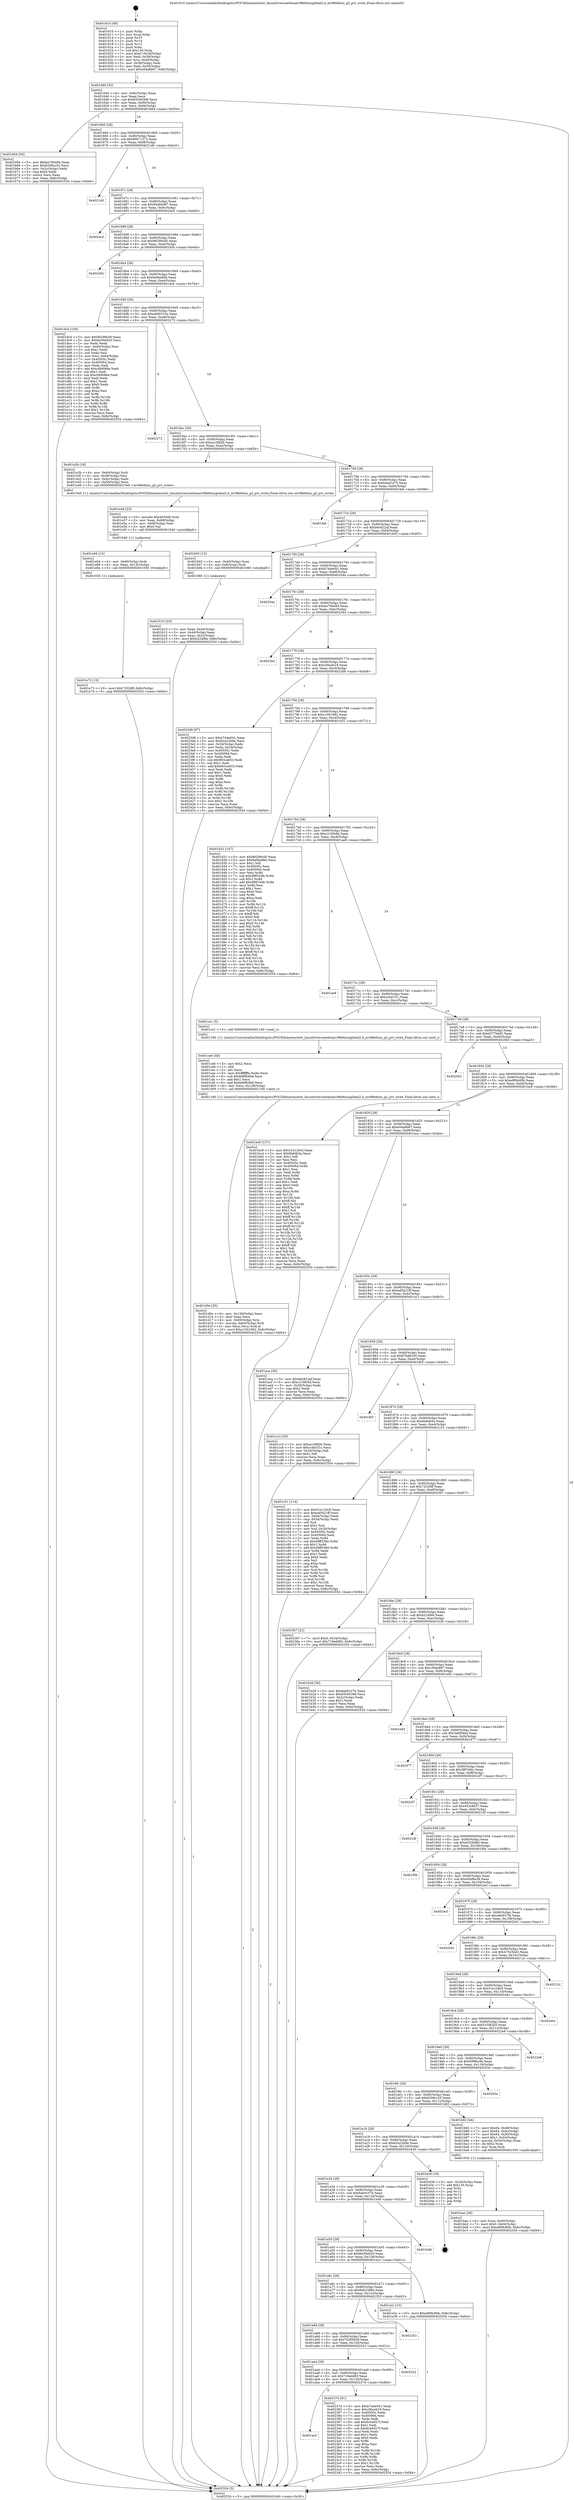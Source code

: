 digraph "0x401610" {
  label = "0x401610 (/mnt/c/Users/mathe/Desktop/tcc/POCII/binaries/extr_linuxdriversnetdsamv88e6xxxglobal2.h_mv88e6xxx_g2_pvt_write_Final-ollvm.out::main(0))"
  labelloc = "t"
  node[shape=record]

  Entry [label="",width=0.3,height=0.3,shape=circle,fillcolor=black,style=filled]
  "0x401640" [label="{
     0x401640 [32]\l
     | [instrs]\l
     &nbsp;&nbsp;0x401640 \<+6\>: mov -0x8c(%rbp),%eax\l
     &nbsp;&nbsp;0x401646 \<+2\>: mov %eax,%ecx\l
     &nbsp;&nbsp;0x401648 \<+6\>: sub $0x83540368,%ecx\l
     &nbsp;&nbsp;0x40164e \<+6\>: mov %eax,-0x90(%rbp)\l
     &nbsp;&nbsp;0x401654 \<+6\>: mov %ecx,-0x94(%rbp)\l
     &nbsp;&nbsp;0x40165a \<+6\>: je 0000000000401b64 \<main+0x554\>\l
  }"]
  "0x401b64" [label="{
     0x401b64 [30]\l
     | [instrs]\l
     &nbsp;&nbsp;0x401b64 \<+5\>: mov $0xba70b494,%eax\l
     &nbsp;&nbsp;0x401b69 \<+5\>: mov $0x6208cc25,%ecx\l
     &nbsp;&nbsp;0x401b6e \<+3\>: mov -0x2c(%rbp),%edx\l
     &nbsp;&nbsp;0x401b71 \<+3\>: cmp $0x0,%edx\l
     &nbsp;&nbsp;0x401b74 \<+3\>: cmove %ecx,%eax\l
     &nbsp;&nbsp;0x401b77 \<+6\>: mov %eax,-0x8c(%rbp)\l
     &nbsp;&nbsp;0x401b7d \<+5\>: jmp 0000000000402554 \<main+0xf44\>\l
  }"]
  "0x401660" [label="{
     0x401660 [28]\l
     | [instrs]\l
     &nbsp;&nbsp;0x401660 \<+5\>: jmp 0000000000401665 \<main+0x55\>\l
     &nbsp;&nbsp;0x401665 \<+6\>: mov -0x90(%rbp),%eax\l
     &nbsp;&nbsp;0x40166b \<+5\>: sub $0x90671372,%eax\l
     &nbsp;&nbsp;0x401670 \<+6\>: mov %eax,-0x98(%rbp)\l
     &nbsp;&nbsp;0x401676 \<+6\>: je 00000000004021d0 \<main+0xbc0\>\l
  }"]
  Exit [label="",width=0.3,height=0.3,shape=circle,fillcolor=black,style=filled,peripheries=2]
  "0x4021d0" [label="{
     0x4021d0\l
  }", style=dashed]
  "0x40167c" [label="{
     0x40167c [28]\l
     | [instrs]\l
     &nbsp;&nbsp;0x40167c \<+5\>: jmp 0000000000401681 \<main+0x71\>\l
     &nbsp;&nbsp;0x401681 \<+6\>: mov -0x90(%rbp),%eax\l
     &nbsp;&nbsp;0x401687 \<+5\>: sub $0x9446d487,%eax\l
     &nbsp;&nbsp;0x40168c \<+6\>: mov %eax,-0x9c(%rbp)\l
     &nbsp;&nbsp;0x401692 \<+6\>: je 00000000004024c0 \<main+0xeb0\>\l
  }"]
  "0x401ac0" [label="{
     0x401ac0\l
  }", style=dashed]
  "0x4024c0" [label="{
     0x4024c0\l
  }", style=dashed]
  "0x401698" [label="{
     0x401698 [28]\l
     | [instrs]\l
     &nbsp;&nbsp;0x401698 \<+5\>: jmp 000000000040169d \<main+0x8d\>\l
     &nbsp;&nbsp;0x40169d \<+6\>: mov -0x90(%rbp),%eax\l
     &nbsp;&nbsp;0x4016a3 \<+5\>: sub $0x96299c00,%eax\l
     &nbsp;&nbsp;0x4016a8 \<+6\>: mov %eax,-0xa0(%rbp)\l
     &nbsp;&nbsp;0x4016ae \<+6\>: je 000000000040245b \<main+0xe4b\>\l
  }"]
  "0x40237d" [label="{
     0x40237d [91]\l
     | [instrs]\l
     &nbsp;&nbsp;0x40237d \<+5\>: mov $0xb744e041,%eax\l
     &nbsp;&nbsp;0x402382 \<+5\>: mov $0xc0bceb19,%ecx\l
     &nbsp;&nbsp;0x402387 \<+7\>: mov 0x40505c,%edx\l
     &nbsp;&nbsp;0x40238e \<+7\>: mov 0x405064,%esi\l
     &nbsp;&nbsp;0x402395 \<+2\>: mov %edx,%edi\l
     &nbsp;&nbsp;0x402397 \<+6\>: add $0x6c44927f,%edi\l
     &nbsp;&nbsp;0x40239d \<+3\>: sub $0x1,%edi\l
     &nbsp;&nbsp;0x4023a0 \<+6\>: sub $0x6c44927f,%edi\l
     &nbsp;&nbsp;0x4023a6 \<+3\>: imul %edi,%edx\l
     &nbsp;&nbsp;0x4023a9 \<+3\>: and $0x1,%edx\l
     &nbsp;&nbsp;0x4023ac \<+3\>: cmp $0x0,%edx\l
     &nbsp;&nbsp;0x4023af \<+4\>: sete %r8b\l
     &nbsp;&nbsp;0x4023b3 \<+3\>: cmp $0xa,%esi\l
     &nbsp;&nbsp;0x4023b6 \<+4\>: setl %r9b\l
     &nbsp;&nbsp;0x4023ba \<+3\>: mov %r8b,%r10b\l
     &nbsp;&nbsp;0x4023bd \<+3\>: and %r9b,%r10b\l
     &nbsp;&nbsp;0x4023c0 \<+3\>: xor %r9b,%r8b\l
     &nbsp;&nbsp;0x4023c3 \<+3\>: or %r8b,%r10b\l
     &nbsp;&nbsp;0x4023c6 \<+4\>: test $0x1,%r10b\l
     &nbsp;&nbsp;0x4023ca \<+3\>: cmovne %ecx,%eax\l
     &nbsp;&nbsp;0x4023cd \<+6\>: mov %eax,-0x8c(%rbp)\l
     &nbsp;&nbsp;0x4023d3 \<+5\>: jmp 0000000000402554 \<main+0xf44\>\l
  }"]
  "0x40245b" [label="{
     0x40245b\l
  }", style=dashed]
  "0x4016b4" [label="{
     0x4016b4 [28]\l
     | [instrs]\l
     &nbsp;&nbsp;0x4016b4 \<+5\>: jmp 00000000004016b9 \<main+0xa9\>\l
     &nbsp;&nbsp;0x4016b9 \<+6\>: mov -0x90(%rbp),%eax\l
     &nbsp;&nbsp;0x4016bf \<+5\>: sub $0x9a0be8bb,%eax\l
     &nbsp;&nbsp;0x4016c4 \<+6\>: mov %eax,-0xa4(%rbp)\l
     &nbsp;&nbsp;0x4016ca \<+6\>: je 0000000000401dc4 \<main+0x7b4\>\l
  }"]
  "0x401aa4" [label="{
     0x401aa4 [28]\l
     | [instrs]\l
     &nbsp;&nbsp;0x401aa4 \<+5\>: jmp 0000000000401aa9 \<main+0x499\>\l
     &nbsp;&nbsp;0x401aa9 \<+6\>: mov -0x90(%rbp),%eax\l
     &nbsp;&nbsp;0x401aaf \<+5\>: sub $0x719edd83,%eax\l
     &nbsp;&nbsp;0x401ab4 \<+6\>: mov %eax,-0x134(%rbp)\l
     &nbsp;&nbsp;0x401aba \<+6\>: je 000000000040237d \<main+0xd6d\>\l
  }"]
  "0x401dc4" [label="{
     0x401dc4 [104]\l
     | [instrs]\l
     &nbsp;&nbsp;0x401dc4 \<+5\>: mov $0x96299c00,%eax\l
     &nbsp;&nbsp;0x401dc9 \<+5\>: mov $0x6e30dd20,%ecx\l
     &nbsp;&nbsp;0x401dce \<+2\>: xor %edx,%edx\l
     &nbsp;&nbsp;0x401dd0 \<+3\>: mov -0x64(%rbp),%esi\l
     &nbsp;&nbsp;0x401dd3 \<+3\>: sub $0x1,%edx\l
     &nbsp;&nbsp;0x401dd6 \<+2\>: sub %edx,%esi\l
     &nbsp;&nbsp;0x401dd8 \<+3\>: mov %esi,-0x64(%rbp)\l
     &nbsp;&nbsp;0x401ddb \<+7\>: mov 0x40505c,%edx\l
     &nbsp;&nbsp;0x401de2 \<+7\>: mov 0x405064,%esi\l
     &nbsp;&nbsp;0x401de9 \<+2\>: mov %edx,%edi\l
     &nbsp;&nbsp;0x401deb \<+6\>: add $0xcf49086e,%edi\l
     &nbsp;&nbsp;0x401df1 \<+3\>: sub $0x1,%edi\l
     &nbsp;&nbsp;0x401df4 \<+6\>: sub $0xcf49086e,%edi\l
     &nbsp;&nbsp;0x401dfa \<+3\>: imul %edi,%edx\l
     &nbsp;&nbsp;0x401dfd \<+3\>: and $0x1,%edx\l
     &nbsp;&nbsp;0x401e00 \<+3\>: cmp $0x0,%edx\l
     &nbsp;&nbsp;0x401e03 \<+4\>: sete %r8b\l
     &nbsp;&nbsp;0x401e07 \<+3\>: cmp $0xa,%esi\l
     &nbsp;&nbsp;0x401e0a \<+4\>: setl %r9b\l
     &nbsp;&nbsp;0x401e0e \<+3\>: mov %r8b,%r10b\l
     &nbsp;&nbsp;0x401e11 \<+3\>: and %r9b,%r10b\l
     &nbsp;&nbsp;0x401e14 \<+3\>: xor %r9b,%r8b\l
     &nbsp;&nbsp;0x401e17 \<+3\>: or %r8b,%r10b\l
     &nbsp;&nbsp;0x401e1a \<+4\>: test $0x1,%r10b\l
     &nbsp;&nbsp;0x401e1e \<+3\>: cmovne %ecx,%eax\l
     &nbsp;&nbsp;0x401e21 \<+6\>: mov %eax,-0x8c(%rbp)\l
     &nbsp;&nbsp;0x401e27 \<+5\>: jmp 0000000000402554 \<main+0xf44\>\l
  }"]
  "0x4016d0" [label="{
     0x4016d0 [28]\l
     | [instrs]\l
     &nbsp;&nbsp;0x4016d0 \<+5\>: jmp 00000000004016d5 \<main+0xc5\>\l
     &nbsp;&nbsp;0x4016d5 \<+6\>: mov -0x90(%rbp),%eax\l
     &nbsp;&nbsp;0x4016db \<+5\>: sub $0xab90315e,%eax\l
     &nbsp;&nbsp;0x4016e0 \<+6\>: mov %eax,-0xa8(%rbp)\l
     &nbsp;&nbsp;0x4016e6 \<+6\>: je 0000000000402272 \<main+0xc62\>\l
  }"]
  "0x402522" [label="{
     0x402522\l
  }", style=dashed]
  "0x402272" [label="{
     0x402272\l
  }", style=dashed]
  "0x4016ec" [label="{
     0x4016ec [28]\l
     | [instrs]\l
     &nbsp;&nbsp;0x4016ec \<+5\>: jmp 00000000004016f1 \<main+0xe1\>\l
     &nbsp;&nbsp;0x4016f1 \<+6\>: mov -0x90(%rbp),%eax\l
     &nbsp;&nbsp;0x4016f7 \<+5\>: sub $0xacc38f26,%eax\l
     &nbsp;&nbsp;0x4016fc \<+6\>: mov %eax,-0xac(%rbp)\l
     &nbsp;&nbsp;0x401702 \<+6\>: je 0000000000401e3b \<main+0x82b\>\l
  }"]
  "0x401a88" [label="{
     0x401a88 [28]\l
     | [instrs]\l
     &nbsp;&nbsp;0x401a88 \<+5\>: jmp 0000000000401a8d \<main+0x47d\>\l
     &nbsp;&nbsp;0x401a8d \<+6\>: mov -0x90(%rbp),%eax\l
     &nbsp;&nbsp;0x401a93 \<+5\>: sub $0x70295629,%eax\l
     &nbsp;&nbsp;0x401a98 \<+6\>: mov %eax,-0x130(%rbp)\l
     &nbsp;&nbsp;0x401a9e \<+6\>: je 0000000000402522 \<main+0xf12\>\l
  }"]
  "0x401e3b" [label="{
     0x401e3b [18]\l
     | [instrs]\l
     &nbsp;&nbsp;0x401e3b \<+4\>: mov -0x60(%rbp),%rdi\l
     &nbsp;&nbsp;0x401e3f \<+3\>: mov -0x48(%rbp),%esi\l
     &nbsp;&nbsp;0x401e42 \<+3\>: mov -0x4c(%rbp),%edx\l
     &nbsp;&nbsp;0x401e45 \<+3\>: mov -0x50(%rbp),%ecx\l
     &nbsp;&nbsp;0x401e48 \<+5\>: call 00000000004015e0 \<mv88e6xxx_g2_pvt_write\>\l
     | [calls]\l
     &nbsp;&nbsp;0x4015e0 \{1\} (/mnt/c/Users/mathe/Desktop/tcc/POCII/binaries/extr_linuxdriversnetdsamv88e6xxxglobal2.h_mv88e6xxx_g2_pvt_write_Final-ollvm.out::mv88e6xxx_g2_pvt_write)\l
  }"]
  "0x401708" [label="{
     0x401708 [28]\l
     | [instrs]\l
     &nbsp;&nbsp;0x401708 \<+5\>: jmp 000000000040170d \<main+0xfd\>\l
     &nbsp;&nbsp;0x40170d \<+6\>: mov -0x90(%rbp),%eax\l
     &nbsp;&nbsp;0x401713 \<+5\>: sub $0xb4ad1a75,%eax\l
     &nbsp;&nbsp;0x401718 \<+6\>: mov %eax,-0xb0(%rbp)\l
     &nbsp;&nbsp;0x40171e \<+6\>: je 0000000000401fa6 \<main+0x996\>\l
  }"]
  "0x402353" [label="{
     0x402353\l
  }", style=dashed]
  "0x401fa6" [label="{
     0x401fa6\l
  }", style=dashed]
  "0x401724" [label="{
     0x401724 [28]\l
     | [instrs]\l
     &nbsp;&nbsp;0x401724 \<+5\>: jmp 0000000000401729 \<main+0x119\>\l
     &nbsp;&nbsp;0x401729 \<+6\>: mov -0x90(%rbp),%eax\l
     &nbsp;&nbsp;0x40172f \<+5\>: sub $0xb6c822af,%eax\l
     &nbsp;&nbsp;0x401734 \<+6\>: mov %eax,-0xb4(%rbp)\l
     &nbsp;&nbsp;0x40173a \<+6\>: je 0000000000401b03 \<main+0x4f3\>\l
  }"]
  "0x401e73" [label="{
     0x401e73 [15]\l
     | [instrs]\l
     &nbsp;&nbsp;0x401e73 \<+10\>: movl $0x72526ff,-0x8c(%rbp)\l
     &nbsp;&nbsp;0x401e7d \<+5\>: jmp 0000000000402554 \<main+0xf44\>\l
  }"]
  "0x401b03" [label="{
     0x401b03 [13]\l
     | [instrs]\l
     &nbsp;&nbsp;0x401b03 \<+4\>: mov -0x40(%rbp),%rax\l
     &nbsp;&nbsp;0x401b07 \<+4\>: mov 0x8(%rax),%rdi\l
     &nbsp;&nbsp;0x401b0b \<+5\>: call 0000000000401060 \<atoi@plt\>\l
     | [calls]\l
     &nbsp;&nbsp;0x401060 \{1\} (unknown)\l
  }"]
  "0x401740" [label="{
     0x401740 [28]\l
     | [instrs]\l
     &nbsp;&nbsp;0x401740 \<+5\>: jmp 0000000000401745 \<main+0x135\>\l
     &nbsp;&nbsp;0x401745 \<+6\>: mov -0x90(%rbp),%eax\l
     &nbsp;&nbsp;0x40174b \<+5\>: sub $0xb744e041,%eax\l
     &nbsp;&nbsp;0x401750 \<+6\>: mov %eax,-0xb8(%rbp)\l
     &nbsp;&nbsp;0x401756 \<+6\>: je 000000000040254a \<main+0xf3a\>\l
  }"]
  "0x401e64" [label="{
     0x401e64 [15]\l
     | [instrs]\l
     &nbsp;&nbsp;0x401e64 \<+4\>: mov -0x60(%rbp),%rdi\l
     &nbsp;&nbsp;0x401e68 \<+6\>: mov %eax,-0x13c(%rbp)\l
     &nbsp;&nbsp;0x401e6e \<+5\>: call 0000000000401030 \<free@plt\>\l
     | [calls]\l
     &nbsp;&nbsp;0x401030 \{1\} (unknown)\l
  }"]
  "0x40254a" [label="{
     0x40254a\l
  }", style=dashed]
  "0x40175c" [label="{
     0x40175c [28]\l
     | [instrs]\l
     &nbsp;&nbsp;0x40175c \<+5\>: jmp 0000000000401761 \<main+0x151\>\l
     &nbsp;&nbsp;0x401761 \<+6\>: mov -0x90(%rbp),%eax\l
     &nbsp;&nbsp;0x401767 \<+5\>: sub $0xba70b494,%eax\l
     &nbsp;&nbsp;0x40176c \<+6\>: mov %eax,-0xbc(%rbp)\l
     &nbsp;&nbsp;0x401772 \<+6\>: je 0000000000402344 \<main+0xd34\>\l
  }"]
  "0x401e4d" [label="{
     0x401e4d [23]\l
     | [instrs]\l
     &nbsp;&nbsp;0x401e4d \<+10\>: movabs $0x4030d6,%rdi\l
     &nbsp;&nbsp;0x401e57 \<+3\>: mov %eax,-0x68(%rbp)\l
     &nbsp;&nbsp;0x401e5a \<+3\>: mov -0x68(%rbp),%esi\l
     &nbsp;&nbsp;0x401e5d \<+2\>: mov $0x0,%al\l
     &nbsp;&nbsp;0x401e5f \<+5\>: call 0000000000401040 \<printf@plt\>\l
     | [calls]\l
     &nbsp;&nbsp;0x401040 \{1\} (unknown)\l
  }"]
  "0x402344" [label="{
     0x402344\l
  }", style=dashed]
  "0x401778" [label="{
     0x401778 [28]\l
     | [instrs]\l
     &nbsp;&nbsp;0x401778 \<+5\>: jmp 000000000040177d \<main+0x16d\>\l
     &nbsp;&nbsp;0x40177d \<+6\>: mov -0x90(%rbp),%eax\l
     &nbsp;&nbsp;0x401783 \<+5\>: sub $0xc0bceb19,%eax\l
     &nbsp;&nbsp;0x401788 \<+6\>: mov %eax,-0xc0(%rbp)\l
     &nbsp;&nbsp;0x40178e \<+6\>: je 00000000004023d8 \<main+0xdc8\>\l
  }"]
  "0x401a6c" [label="{
     0x401a6c [28]\l
     | [instrs]\l
     &nbsp;&nbsp;0x401a6c \<+5\>: jmp 0000000000401a71 \<main+0x461\>\l
     &nbsp;&nbsp;0x401a71 \<+6\>: mov -0x90(%rbp),%eax\l
     &nbsp;&nbsp;0x401a77 \<+5\>: sub $0x6eb2388e,%eax\l
     &nbsp;&nbsp;0x401a7c \<+6\>: mov %eax,-0x12c(%rbp)\l
     &nbsp;&nbsp;0x401a82 \<+6\>: je 0000000000402353 \<main+0xd43\>\l
  }"]
  "0x4023d8" [label="{
     0x4023d8 [97]\l
     | [instrs]\l
     &nbsp;&nbsp;0x4023d8 \<+5\>: mov $0xb744e041,%eax\l
     &nbsp;&nbsp;0x4023dd \<+5\>: mov $0x62a22b9e,%ecx\l
     &nbsp;&nbsp;0x4023e2 \<+3\>: mov -0x34(%rbp),%edx\l
     &nbsp;&nbsp;0x4023e5 \<+3\>: mov %edx,-0x24(%rbp)\l
     &nbsp;&nbsp;0x4023e8 \<+7\>: mov 0x40505c,%edx\l
     &nbsp;&nbsp;0x4023ef \<+7\>: mov 0x405064,%esi\l
     &nbsp;&nbsp;0x4023f6 \<+2\>: mov %edx,%edi\l
     &nbsp;&nbsp;0x4023f8 \<+6\>: sub $0x963ca653,%edi\l
     &nbsp;&nbsp;0x4023fe \<+3\>: sub $0x1,%edi\l
     &nbsp;&nbsp;0x402401 \<+6\>: add $0x963ca653,%edi\l
     &nbsp;&nbsp;0x402407 \<+3\>: imul %edi,%edx\l
     &nbsp;&nbsp;0x40240a \<+3\>: and $0x1,%edx\l
     &nbsp;&nbsp;0x40240d \<+3\>: cmp $0x0,%edx\l
     &nbsp;&nbsp;0x402410 \<+4\>: sete %r8b\l
     &nbsp;&nbsp;0x402414 \<+3\>: cmp $0xa,%esi\l
     &nbsp;&nbsp;0x402417 \<+4\>: setl %r9b\l
     &nbsp;&nbsp;0x40241b \<+3\>: mov %r8b,%r10b\l
     &nbsp;&nbsp;0x40241e \<+3\>: and %r9b,%r10b\l
     &nbsp;&nbsp;0x402421 \<+3\>: xor %r9b,%r8b\l
     &nbsp;&nbsp;0x402424 \<+3\>: or %r8b,%r10b\l
     &nbsp;&nbsp;0x402427 \<+4\>: test $0x1,%r10b\l
     &nbsp;&nbsp;0x40242b \<+3\>: cmovne %ecx,%eax\l
     &nbsp;&nbsp;0x40242e \<+6\>: mov %eax,-0x8c(%rbp)\l
     &nbsp;&nbsp;0x402434 \<+5\>: jmp 0000000000402554 \<main+0xf44\>\l
  }"]
  "0x401794" [label="{
     0x401794 [28]\l
     | [instrs]\l
     &nbsp;&nbsp;0x401794 \<+5\>: jmp 0000000000401799 \<main+0x189\>\l
     &nbsp;&nbsp;0x401799 \<+6\>: mov -0x90(%rbp),%eax\l
     &nbsp;&nbsp;0x40179f \<+5\>: sub $0xc1001062,%eax\l
     &nbsp;&nbsp;0x4017a4 \<+6\>: mov %eax,-0xc4(%rbp)\l
     &nbsp;&nbsp;0x4017aa \<+6\>: je 0000000000401d31 \<main+0x721\>\l
  }"]
  "0x401e2c" [label="{
     0x401e2c [15]\l
     | [instrs]\l
     &nbsp;&nbsp;0x401e2c \<+10\>: movl $0xe899c80b,-0x8c(%rbp)\l
     &nbsp;&nbsp;0x401e36 \<+5\>: jmp 0000000000402554 \<main+0xf44\>\l
  }"]
  "0x401d31" [label="{
     0x401d31 [147]\l
     | [instrs]\l
     &nbsp;&nbsp;0x401d31 \<+5\>: mov $0x96299c00,%eax\l
     &nbsp;&nbsp;0x401d36 \<+5\>: mov $0x9a0be8bb,%ecx\l
     &nbsp;&nbsp;0x401d3b \<+2\>: mov $0x1,%dl\l
     &nbsp;&nbsp;0x401d3d \<+7\>: mov 0x40505c,%esi\l
     &nbsp;&nbsp;0x401d44 \<+7\>: mov 0x405064,%edi\l
     &nbsp;&nbsp;0x401d4b \<+3\>: mov %esi,%r8d\l
     &nbsp;&nbsp;0x401d4e \<+7\>: sub $0x4f9f10db,%r8d\l
     &nbsp;&nbsp;0x401d55 \<+4\>: sub $0x1,%r8d\l
     &nbsp;&nbsp;0x401d59 \<+7\>: add $0x4f9f10db,%r8d\l
     &nbsp;&nbsp;0x401d60 \<+4\>: imul %r8d,%esi\l
     &nbsp;&nbsp;0x401d64 \<+3\>: and $0x1,%esi\l
     &nbsp;&nbsp;0x401d67 \<+3\>: cmp $0x0,%esi\l
     &nbsp;&nbsp;0x401d6a \<+4\>: sete %r9b\l
     &nbsp;&nbsp;0x401d6e \<+3\>: cmp $0xa,%edi\l
     &nbsp;&nbsp;0x401d71 \<+4\>: setl %r10b\l
     &nbsp;&nbsp;0x401d75 \<+3\>: mov %r9b,%r11b\l
     &nbsp;&nbsp;0x401d78 \<+4\>: xor $0xff,%r11b\l
     &nbsp;&nbsp;0x401d7c \<+3\>: mov %r10b,%bl\l
     &nbsp;&nbsp;0x401d7f \<+3\>: xor $0xff,%bl\l
     &nbsp;&nbsp;0x401d82 \<+3\>: xor $0x0,%dl\l
     &nbsp;&nbsp;0x401d85 \<+3\>: mov %r11b,%r14b\l
     &nbsp;&nbsp;0x401d88 \<+4\>: and $0x0,%r14b\l
     &nbsp;&nbsp;0x401d8c \<+3\>: and %dl,%r9b\l
     &nbsp;&nbsp;0x401d8f \<+3\>: mov %bl,%r15b\l
     &nbsp;&nbsp;0x401d92 \<+4\>: and $0x0,%r15b\l
     &nbsp;&nbsp;0x401d96 \<+3\>: and %dl,%r10b\l
     &nbsp;&nbsp;0x401d99 \<+3\>: or %r9b,%r14b\l
     &nbsp;&nbsp;0x401d9c \<+3\>: or %r10b,%r15b\l
     &nbsp;&nbsp;0x401d9f \<+3\>: xor %r15b,%r14b\l
     &nbsp;&nbsp;0x401da2 \<+3\>: or %bl,%r11b\l
     &nbsp;&nbsp;0x401da5 \<+4\>: xor $0xff,%r11b\l
     &nbsp;&nbsp;0x401da9 \<+3\>: or $0x0,%dl\l
     &nbsp;&nbsp;0x401dac \<+3\>: and %dl,%r11b\l
     &nbsp;&nbsp;0x401daf \<+3\>: or %r11b,%r14b\l
     &nbsp;&nbsp;0x401db2 \<+4\>: test $0x1,%r14b\l
     &nbsp;&nbsp;0x401db6 \<+3\>: cmovne %ecx,%eax\l
     &nbsp;&nbsp;0x401db9 \<+6\>: mov %eax,-0x8c(%rbp)\l
     &nbsp;&nbsp;0x401dbf \<+5\>: jmp 0000000000402554 \<main+0xf44\>\l
  }"]
  "0x4017b0" [label="{
     0x4017b0 [28]\l
     | [instrs]\l
     &nbsp;&nbsp;0x4017b0 \<+5\>: jmp 00000000004017b5 \<main+0x1a5\>\l
     &nbsp;&nbsp;0x4017b5 \<+6\>: mov -0x90(%rbp),%eax\l
     &nbsp;&nbsp;0x4017bb \<+5\>: sub $0xc218fc6d,%eax\l
     &nbsp;&nbsp;0x4017c0 \<+6\>: mov %eax,-0xc8(%rbp)\l
     &nbsp;&nbsp;0x4017c6 \<+6\>: je 0000000000401ae8 \<main+0x4d8\>\l
  }"]
  "0x401a50" [label="{
     0x401a50 [28]\l
     | [instrs]\l
     &nbsp;&nbsp;0x401a50 \<+5\>: jmp 0000000000401a55 \<main+0x445\>\l
     &nbsp;&nbsp;0x401a55 \<+6\>: mov -0x90(%rbp),%eax\l
     &nbsp;&nbsp;0x401a5b \<+5\>: sub $0x6e30dd20,%eax\l
     &nbsp;&nbsp;0x401a60 \<+6\>: mov %eax,-0x128(%rbp)\l
     &nbsp;&nbsp;0x401a66 \<+6\>: je 0000000000401e2c \<main+0x81c\>\l
  }"]
  "0x401ae8" [label="{
     0x401ae8\l
  }", style=dashed]
  "0x4017cc" [label="{
     0x4017cc [28]\l
     | [instrs]\l
     &nbsp;&nbsp;0x4017cc \<+5\>: jmp 00000000004017d1 \<main+0x1c1\>\l
     &nbsp;&nbsp;0x4017d1 \<+6\>: mov -0x90(%rbp),%eax\l
     &nbsp;&nbsp;0x4017d7 \<+5\>: sub $0xccbd1f1c,%eax\l
     &nbsp;&nbsp;0x4017dc \<+6\>: mov %eax,-0xcc(%rbp)\l
     &nbsp;&nbsp;0x4017e2 \<+6\>: je 0000000000401ce1 \<main+0x6d1\>\l
  }"]
  "0x401b46" [label="{
     0x401b46\l
  }", style=dashed]
  "0x401ce1" [label="{
     0x401ce1 [5]\l
     | [instrs]\l
     &nbsp;&nbsp;0x401ce1 \<+5\>: call 0000000000401160 \<next_i\>\l
     | [calls]\l
     &nbsp;&nbsp;0x401160 \{1\} (/mnt/c/Users/mathe/Desktop/tcc/POCII/binaries/extr_linuxdriversnetdsamv88e6xxxglobal2.h_mv88e6xxx_g2_pvt_write_Final-ollvm.out::next_i)\l
  }"]
  "0x4017e8" [label="{
     0x4017e8 [28]\l
     | [instrs]\l
     &nbsp;&nbsp;0x4017e8 \<+5\>: jmp 00000000004017ed \<main+0x1dd\>\l
     &nbsp;&nbsp;0x4017ed \<+6\>: mov -0x90(%rbp),%eax\l
     &nbsp;&nbsp;0x4017f3 \<+5\>: sub $0xd377b0d5,%eax\l
     &nbsp;&nbsp;0x4017f8 \<+6\>: mov %eax,-0xd0(%rbp)\l
     &nbsp;&nbsp;0x4017fe \<+6\>: je 00000000004020b3 \<main+0xaa3\>\l
  }"]
  "0x401a34" [label="{
     0x401a34 [28]\l
     | [instrs]\l
     &nbsp;&nbsp;0x401a34 \<+5\>: jmp 0000000000401a39 \<main+0x429\>\l
     &nbsp;&nbsp;0x401a39 \<+6\>: mov -0x90(%rbp),%eax\l
     &nbsp;&nbsp;0x401a3f \<+5\>: sub $0x6ab91076,%eax\l
     &nbsp;&nbsp;0x401a44 \<+6\>: mov %eax,-0x124(%rbp)\l
     &nbsp;&nbsp;0x401a4a \<+6\>: je 0000000000401b46 \<main+0x536\>\l
  }"]
  "0x4020b3" [label="{
     0x4020b3\l
  }", style=dashed]
  "0x401804" [label="{
     0x401804 [28]\l
     | [instrs]\l
     &nbsp;&nbsp;0x401804 \<+5\>: jmp 0000000000401809 \<main+0x1f9\>\l
     &nbsp;&nbsp;0x401809 \<+6\>: mov -0x90(%rbp),%eax\l
     &nbsp;&nbsp;0x40180f \<+5\>: sub $0xe899c80b,%eax\l
     &nbsp;&nbsp;0x401814 \<+6\>: mov %eax,-0xd4(%rbp)\l
     &nbsp;&nbsp;0x40181a \<+6\>: je 0000000000401bc8 \<main+0x5b8\>\l
  }"]
  "0x402439" [label="{
     0x402439 [19]\l
     | [instrs]\l
     &nbsp;&nbsp;0x402439 \<+3\>: mov -0x24(%rbp),%eax\l
     &nbsp;&nbsp;0x40243c \<+7\>: add $0x130,%rsp\l
     &nbsp;&nbsp;0x402443 \<+1\>: pop %rbx\l
     &nbsp;&nbsp;0x402444 \<+2\>: pop %r12\l
     &nbsp;&nbsp;0x402446 \<+2\>: pop %r14\l
     &nbsp;&nbsp;0x402448 \<+2\>: pop %r15\l
     &nbsp;&nbsp;0x40244a \<+1\>: pop %rbp\l
     &nbsp;&nbsp;0x40244b \<+1\>: ret\l
  }"]
  "0x401bc8" [label="{
     0x401bc8 [137]\l
     | [instrs]\l
     &nbsp;&nbsp;0x401bc8 \<+5\>: mov $0x51e126c0,%eax\l
     &nbsp;&nbsp;0x401bcd \<+5\>: mov $0x6b6db5a,%ecx\l
     &nbsp;&nbsp;0x401bd2 \<+2\>: mov $0x1,%dl\l
     &nbsp;&nbsp;0x401bd4 \<+2\>: xor %esi,%esi\l
     &nbsp;&nbsp;0x401bd6 \<+7\>: mov 0x40505c,%edi\l
     &nbsp;&nbsp;0x401bdd \<+8\>: mov 0x405064,%r8d\l
     &nbsp;&nbsp;0x401be5 \<+3\>: sub $0x1,%esi\l
     &nbsp;&nbsp;0x401be8 \<+3\>: mov %edi,%r9d\l
     &nbsp;&nbsp;0x401beb \<+3\>: add %esi,%r9d\l
     &nbsp;&nbsp;0x401bee \<+4\>: imul %r9d,%edi\l
     &nbsp;&nbsp;0x401bf2 \<+3\>: and $0x1,%edi\l
     &nbsp;&nbsp;0x401bf5 \<+3\>: cmp $0x0,%edi\l
     &nbsp;&nbsp;0x401bf8 \<+4\>: sete %r10b\l
     &nbsp;&nbsp;0x401bfc \<+4\>: cmp $0xa,%r8d\l
     &nbsp;&nbsp;0x401c00 \<+4\>: setl %r11b\l
     &nbsp;&nbsp;0x401c04 \<+3\>: mov %r10b,%bl\l
     &nbsp;&nbsp;0x401c07 \<+3\>: xor $0xff,%bl\l
     &nbsp;&nbsp;0x401c0a \<+3\>: mov %r11b,%r14b\l
     &nbsp;&nbsp;0x401c0d \<+4\>: xor $0xff,%r14b\l
     &nbsp;&nbsp;0x401c11 \<+3\>: xor $0x1,%dl\l
     &nbsp;&nbsp;0x401c14 \<+3\>: mov %bl,%r15b\l
     &nbsp;&nbsp;0x401c17 \<+4\>: and $0xff,%r15b\l
     &nbsp;&nbsp;0x401c1b \<+3\>: and %dl,%r10b\l
     &nbsp;&nbsp;0x401c1e \<+3\>: mov %r14b,%r12b\l
     &nbsp;&nbsp;0x401c21 \<+4\>: and $0xff,%r12b\l
     &nbsp;&nbsp;0x401c25 \<+3\>: and %dl,%r11b\l
     &nbsp;&nbsp;0x401c28 \<+3\>: or %r10b,%r15b\l
     &nbsp;&nbsp;0x401c2b \<+3\>: or %r11b,%r12b\l
     &nbsp;&nbsp;0x401c2e \<+3\>: xor %r12b,%r15b\l
     &nbsp;&nbsp;0x401c31 \<+3\>: or %r14b,%bl\l
     &nbsp;&nbsp;0x401c34 \<+3\>: xor $0xff,%bl\l
     &nbsp;&nbsp;0x401c37 \<+3\>: or $0x1,%dl\l
     &nbsp;&nbsp;0x401c3a \<+2\>: and %dl,%bl\l
     &nbsp;&nbsp;0x401c3c \<+3\>: or %bl,%r15b\l
     &nbsp;&nbsp;0x401c3f \<+4\>: test $0x1,%r15b\l
     &nbsp;&nbsp;0x401c43 \<+3\>: cmovne %ecx,%eax\l
     &nbsp;&nbsp;0x401c46 \<+6\>: mov %eax,-0x8c(%rbp)\l
     &nbsp;&nbsp;0x401c4c \<+5\>: jmp 0000000000402554 \<main+0xf44\>\l
  }"]
  "0x401820" [label="{
     0x401820 [28]\l
     | [instrs]\l
     &nbsp;&nbsp;0x401820 \<+5\>: jmp 0000000000401825 \<main+0x215\>\l
     &nbsp;&nbsp;0x401825 \<+6\>: mov -0x90(%rbp),%eax\l
     &nbsp;&nbsp;0x40182b \<+5\>: sub $0xe94a8b67,%eax\l
     &nbsp;&nbsp;0x401830 \<+6\>: mov %eax,-0xd8(%rbp)\l
     &nbsp;&nbsp;0x401836 \<+6\>: je 0000000000401aca \<main+0x4ba\>\l
  }"]
  "0x401d0e" [label="{
     0x401d0e [35]\l
     | [instrs]\l
     &nbsp;&nbsp;0x401d0e \<+6\>: mov -0x138(%rbp),%ecx\l
     &nbsp;&nbsp;0x401d14 \<+3\>: imul %eax,%ecx\l
     &nbsp;&nbsp;0x401d17 \<+4\>: mov -0x60(%rbp),%rsi\l
     &nbsp;&nbsp;0x401d1b \<+4\>: movslq -0x64(%rbp),%rdi\l
     &nbsp;&nbsp;0x401d1f \<+3\>: mov %ecx,(%rsi,%rdi,4)\l
     &nbsp;&nbsp;0x401d22 \<+10\>: movl $0xc1001062,-0x8c(%rbp)\l
     &nbsp;&nbsp;0x401d2c \<+5\>: jmp 0000000000402554 \<main+0xf44\>\l
  }"]
  "0x401aca" [label="{
     0x401aca [30]\l
     | [instrs]\l
     &nbsp;&nbsp;0x401aca \<+5\>: mov $0xb6c822af,%eax\l
     &nbsp;&nbsp;0x401acf \<+5\>: mov $0xc218fc6d,%ecx\l
     &nbsp;&nbsp;0x401ad4 \<+3\>: mov -0x30(%rbp),%edx\l
     &nbsp;&nbsp;0x401ad7 \<+3\>: cmp $0x2,%edx\l
     &nbsp;&nbsp;0x401ada \<+3\>: cmovne %ecx,%eax\l
     &nbsp;&nbsp;0x401add \<+6\>: mov %eax,-0x8c(%rbp)\l
     &nbsp;&nbsp;0x401ae3 \<+5\>: jmp 0000000000402554 \<main+0xf44\>\l
  }"]
  "0x40183c" [label="{
     0x40183c [28]\l
     | [instrs]\l
     &nbsp;&nbsp;0x40183c \<+5\>: jmp 0000000000401841 \<main+0x231\>\l
     &nbsp;&nbsp;0x401841 \<+6\>: mov -0x90(%rbp),%eax\l
     &nbsp;&nbsp;0x401847 \<+5\>: sub $0xed5421ff,%eax\l
     &nbsp;&nbsp;0x40184c \<+6\>: mov %eax,-0xdc(%rbp)\l
     &nbsp;&nbsp;0x401852 \<+6\>: je 0000000000401cc3 \<main+0x6b3\>\l
  }"]
  "0x402554" [label="{
     0x402554 [5]\l
     | [instrs]\l
     &nbsp;&nbsp;0x402554 \<+5\>: jmp 0000000000401640 \<main+0x30\>\l
  }"]
  "0x401610" [label="{
     0x401610 [48]\l
     | [instrs]\l
     &nbsp;&nbsp;0x401610 \<+1\>: push %rbp\l
     &nbsp;&nbsp;0x401611 \<+3\>: mov %rsp,%rbp\l
     &nbsp;&nbsp;0x401614 \<+2\>: push %r15\l
     &nbsp;&nbsp;0x401616 \<+2\>: push %r14\l
     &nbsp;&nbsp;0x401618 \<+2\>: push %r12\l
     &nbsp;&nbsp;0x40161a \<+1\>: push %rbx\l
     &nbsp;&nbsp;0x40161b \<+7\>: sub $0x130,%rsp\l
     &nbsp;&nbsp;0x401622 \<+7\>: movl $0x0,-0x34(%rbp)\l
     &nbsp;&nbsp;0x401629 \<+3\>: mov %edi,-0x38(%rbp)\l
     &nbsp;&nbsp;0x40162c \<+4\>: mov %rsi,-0x40(%rbp)\l
     &nbsp;&nbsp;0x401630 \<+3\>: mov -0x38(%rbp),%edi\l
     &nbsp;&nbsp;0x401633 \<+3\>: mov %edi,-0x30(%rbp)\l
     &nbsp;&nbsp;0x401636 \<+10\>: movl $0xe94a8b67,-0x8c(%rbp)\l
  }"]
  "0x401b10" [label="{
     0x401b10 [24]\l
     | [instrs]\l
     &nbsp;&nbsp;0x401b10 \<+3\>: mov %eax,-0x44(%rbp)\l
     &nbsp;&nbsp;0x401b13 \<+3\>: mov -0x44(%rbp),%eax\l
     &nbsp;&nbsp;0x401b16 \<+3\>: mov %eax,-0x2c(%rbp)\l
     &nbsp;&nbsp;0x401b19 \<+10\>: movl $0xb2248fa,-0x8c(%rbp)\l
     &nbsp;&nbsp;0x401b23 \<+5\>: jmp 0000000000402554 \<main+0xf44\>\l
  }"]
  "0x401ce6" [label="{
     0x401ce6 [40]\l
     | [instrs]\l
     &nbsp;&nbsp;0x401ce6 \<+5\>: mov $0x2,%ecx\l
     &nbsp;&nbsp;0x401ceb \<+1\>: cltd\l
     &nbsp;&nbsp;0x401cec \<+2\>: idiv %ecx\l
     &nbsp;&nbsp;0x401cee \<+6\>: imul $0xfffffffe,%edx,%ecx\l
     &nbsp;&nbsp;0x401cf4 \<+6\>: sub $0xb88fb4bd,%ecx\l
     &nbsp;&nbsp;0x401cfa \<+3\>: add $0x1,%ecx\l
     &nbsp;&nbsp;0x401cfd \<+6\>: add $0xb88fb4bd,%ecx\l
     &nbsp;&nbsp;0x401d03 \<+6\>: mov %ecx,-0x138(%rbp)\l
     &nbsp;&nbsp;0x401d09 \<+5\>: call 0000000000401160 \<next_i\>\l
     | [calls]\l
     &nbsp;&nbsp;0x401160 \{1\} (/mnt/c/Users/mathe/Desktop/tcc/POCII/binaries/extr_linuxdriversnetdsamv88e6xxxglobal2.h_mv88e6xxx_g2_pvt_write_Final-ollvm.out::next_i)\l
  }"]
  "0x401cc3" [label="{
     0x401cc3 [30]\l
     | [instrs]\l
     &nbsp;&nbsp;0x401cc3 \<+5\>: mov $0xacc38f26,%eax\l
     &nbsp;&nbsp;0x401cc8 \<+5\>: mov $0xccbd1f1c,%ecx\l
     &nbsp;&nbsp;0x401ccd \<+3\>: mov -0x26(%rbp),%dl\l
     &nbsp;&nbsp;0x401cd0 \<+3\>: test $0x1,%dl\l
     &nbsp;&nbsp;0x401cd3 \<+3\>: cmovne %ecx,%eax\l
     &nbsp;&nbsp;0x401cd6 \<+6\>: mov %eax,-0x8c(%rbp)\l
     &nbsp;&nbsp;0x401cdc \<+5\>: jmp 0000000000402554 \<main+0xf44\>\l
  }"]
  "0x401858" [label="{
     0x401858 [28]\l
     | [instrs]\l
     &nbsp;&nbsp;0x401858 \<+5\>: jmp 000000000040185d \<main+0x24d\>\l
     &nbsp;&nbsp;0x40185d \<+6\>: mov -0x90(%rbp),%eax\l
     &nbsp;&nbsp;0x401863 \<+5\>: sub $0xf7bd6230,%eax\l
     &nbsp;&nbsp;0x401868 \<+6\>: mov %eax,-0xe0(%rbp)\l
     &nbsp;&nbsp;0x40186e \<+6\>: je 0000000000401fb5 \<main+0x9a5\>\l
  }"]
  "0x401bae" [label="{
     0x401bae [26]\l
     | [instrs]\l
     &nbsp;&nbsp;0x401bae \<+4\>: mov %rax,-0x60(%rbp)\l
     &nbsp;&nbsp;0x401bb2 \<+7\>: movl $0x0,-0x64(%rbp)\l
     &nbsp;&nbsp;0x401bb9 \<+10\>: movl $0xe899c80b,-0x8c(%rbp)\l
     &nbsp;&nbsp;0x401bc3 \<+5\>: jmp 0000000000402554 \<main+0xf44\>\l
  }"]
  "0x401fb5" [label="{
     0x401fb5\l
  }", style=dashed]
  "0x401874" [label="{
     0x401874 [28]\l
     | [instrs]\l
     &nbsp;&nbsp;0x401874 \<+5\>: jmp 0000000000401879 \<main+0x269\>\l
     &nbsp;&nbsp;0x401879 \<+6\>: mov -0x90(%rbp),%eax\l
     &nbsp;&nbsp;0x40187f \<+5\>: sub $0x6b6db5a,%eax\l
     &nbsp;&nbsp;0x401884 \<+6\>: mov %eax,-0xe4(%rbp)\l
     &nbsp;&nbsp;0x40188a \<+6\>: je 0000000000401c51 \<main+0x641\>\l
  }"]
  "0x401a18" [label="{
     0x401a18 [28]\l
     | [instrs]\l
     &nbsp;&nbsp;0x401a18 \<+5\>: jmp 0000000000401a1d \<main+0x40d\>\l
     &nbsp;&nbsp;0x401a1d \<+6\>: mov -0x90(%rbp),%eax\l
     &nbsp;&nbsp;0x401a23 \<+5\>: sub $0x62a22b9e,%eax\l
     &nbsp;&nbsp;0x401a28 \<+6\>: mov %eax,-0x120(%rbp)\l
     &nbsp;&nbsp;0x401a2e \<+6\>: je 0000000000402439 \<main+0xe29\>\l
  }"]
  "0x401c51" [label="{
     0x401c51 [114]\l
     | [instrs]\l
     &nbsp;&nbsp;0x401c51 \<+5\>: mov $0x51e126c0,%eax\l
     &nbsp;&nbsp;0x401c56 \<+5\>: mov $0xed5421ff,%ecx\l
     &nbsp;&nbsp;0x401c5b \<+3\>: mov -0x64(%rbp),%edx\l
     &nbsp;&nbsp;0x401c5e \<+3\>: cmp -0x54(%rbp),%edx\l
     &nbsp;&nbsp;0x401c61 \<+4\>: setl %sil\l
     &nbsp;&nbsp;0x401c65 \<+4\>: and $0x1,%sil\l
     &nbsp;&nbsp;0x401c69 \<+4\>: mov %sil,-0x26(%rbp)\l
     &nbsp;&nbsp;0x401c6d \<+7\>: mov 0x40505c,%edx\l
     &nbsp;&nbsp;0x401c74 \<+7\>: mov 0x405064,%edi\l
     &nbsp;&nbsp;0x401c7b \<+3\>: mov %edx,%r8d\l
     &nbsp;&nbsp;0x401c7e \<+7\>: sub $0xd9ff338d,%r8d\l
     &nbsp;&nbsp;0x401c85 \<+4\>: sub $0x1,%r8d\l
     &nbsp;&nbsp;0x401c89 \<+7\>: add $0xd9ff338d,%r8d\l
     &nbsp;&nbsp;0x401c90 \<+4\>: imul %r8d,%edx\l
     &nbsp;&nbsp;0x401c94 \<+3\>: and $0x1,%edx\l
     &nbsp;&nbsp;0x401c97 \<+3\>: cmp $0x0,%edx\l
     &nbsp;&nbsp;0x401c9a \<+4\>: sete %sil\l
     &nbsp;&nbsp;0x401c9e \<+3\>: cmp $0xa,%edi\l
     &nbsp;&nbsp;0x401ca1 \<+4\>: setl %r9b\l
     &nbsp;&nbsp;0x401ca5 \<+3\>: mov %sil,%r10b\l
     &nbsp;&nbsp;0x401ca8 \<+3\>: and %r9b,%r10b\l
     &nbsp;&nbsp;0x401cab \<+3\>: xor %r9b,%sil\l
     &nbsp;&nbsp;0x401cae \<+3\>: or %sil,%r10b\l
     &nbsp;&nbsp;0x401cb1 \<+4\>: test $0x1,%r10b\l
     &nbsp;&nbsp;0x401cb5 \<+3\>: cmovne %ecx,%eax\l
     &nbsp;&nbsp;0x401cb8 \<+6\>: mov %eax,-0x8c(%rbp)\l
     &nbsp;&nbsp;0x401cbe \<+5\>: jmp 0000000000402554 \<main+0xf44\>\l
  }"]
  "0x401890" [label="{
     0x401890 [28]\l
     | [instrs]\l
     &nbsp;&nbsp;0x401890 \<+5\>: jmp 0000000000401895 \<main+0x285\>\l
     &nbsp;&nbsp;0x401895 \<+6\>: mov -0x90(%rbp),%eax\l
     &nbsp;&nbsp;0x40189b \<+5\>: sub $0x72526ff,%eax\l
     &nbsp;&nbsp;0x4018a0 \<+6\>: mov %eax,-0xe8(%rbp)\l
     &nbsp;&nbsp;0x4018a6 \<+6\>: je 0000000000402367 \<main+0xd57\>\l
  }"]
  "0x401b82" [label="{
     0x401b82 [44]\l
     | [instrs]\l
     &nbsp;&nbsp;0x401b82 \<+7\>: movl $0x64,-0x48(%rbp)\l
     &nbsp;&nbsp;0x401b89 \<+7\>: movl $0x64,-0x4c(%rbp)\l
     &nbsp;&nbsp;0x401b90 \<+7\>: movl $0x64,-0x50(%rbp)\l
     &nbsp;&nbsp;0x401b97 \<+7\>: movl $0x1,-0x54(%rbp)\l
     &nbsp;&nbsp;0x401b9e \<+4\>: movslq -0x54(%rbp),%rax\l
     &nbsp;&nbsp;0x401ba2 \<+4\>: shl $0x2,%rax\l
     &nbsp;&nbsp;0x401ba6 \<+3\>: mov %rax,%rdi\l
     &nbsp;&nbsp;0x401ba9 \<+5\>: call 0000000000401050 \<malloc@plt\>\l
     | [calls]\l
     &nbsp;&nbsp;0x401050 \{1\} (unknown)\l
  }"]
  "0x402367" [label="{
     0x402367 [22]\l
     | [instrs]\l
     &nbsp;&nbsp;0x402367 \<+7\>: movl $0x0,-0x34(%rbp)\l
     &nbsp;&nbsp;0x40236e \<+10\>: movl $0x719edd83,-0x8c(%rbp)\l
     &nbsp;&nbsp;0x402378 \<+5\>: jmp 0000000000402554 \<main+0xf44\>\l
  }"]
  "0x4018ac" [label="{
     0x4018ac [28]\l
     | [instrs]\l
     &nbsp;&nbsp;0x4018ac \<+5\>: jmp 00000000004018b1 \<main+0x2a1\>\l
     &nbsp;&nbsp;0x4018b1 \<+6\>: mov -0x90(%rbp),%eax\l
     &nbsp;&nbsp;0x4018b7 \<+5\>: sub $0xb2248fa,%eax\l
     &nbsp;&nbsp;0x4018bc \<+6\>: mov %eax,-0xec(%rbp)\l
     &nbsp;&nbsp;0x4018c2 \<+6\>: je 0000000000401b28 \<main+0x518\>\l
  }"]
  "0x4019fc" [label="{
     0x4019fc [28]\l
     | [instrs]\l
     &nbsp;&nbsp;0x4019fc \<+5\>: jmp 0000000000401a01 \<main+0x3f1\>\l
     &nbsp;&nbsp;0x401a01 \<+6\>: mov -0x90(%rbp),%eax\l
     &nbsp;&nbsp;0x401a07 \<+5\>: sub $0x6208cc25,%eax\l
     &nbsp;&nbsp;0x401a0c \<+6\>: mov %eax,-0x11c(%rbp)\l
     &nbsp;&nbsp;0x401a12 \<+6\>: je 0000000000401b82 \<main+0x572\>\l
  }"]
  "0x401b28" [label="{
     0x401b28 [30]\l
     | [instrs]\l
     &nbsp;&nbsp;0x401b28 \<+5\>: mov $0x6ab91076,%eax\l
     &nbsp;&nbsp;0x401b2d \<+5\>: mov $0x83540368,%ecx\l
     &nbsp;&nbsp;0x401b32 \<+3\>: mov -0x2c(%rbp),%edx\l
     &nbsp;&nbsp;0x401b35 \<+3\>: cmp $0x1,%edx\l
     &nbsp;&nbsp;0x401b38 \<+3\>: cmovl %ecx,%eax\l
     &nbsp;&nbsp;0x401b3b \<+6\>: mov %eax,-0x8c(%rbp)\l
     &nbsp;&nbsp;0x401b41 \<+5\>: jmp 0000000000402554 \<main+0xf44\>\l
  }"]
  "0x4018c8" [label="{
     0x4018c8 [28]\l
     | [instrs]\l
     &nbsp;&nbsp;0x4018c8 \<+5\>: jmp 00000000004018cd \<main+0x2bd\>\l
     &nbsp;&nbsp;0x4018cd \<+6\>: mov -0x90(%rbp),%eax\l
     &nbsp;&nbsp;0x4018d3 \<+5\>: sub $0x1f0ab867,%eax\l
     &nbsp;&nbsp;0x4018d8 \<+6\>: mov %eax,-0xf0(%rbp)\l
     &nbsp;&nbsp;0x4018de \<+6\>: je 0000000000401e82 \<main+0x872\>\l
  }"]
  "0x40203e" [label="{
     0x40203e\l
  }", style=dashed]
  "0x401e82" [label="{
     0x401e82\l
  }", style=dashed]
  "0x4018e4" [label="{
     0x4018e4 [28]\l
     | [instrs]\l
     &nbsp;&nbsp;0x4018e4 \<+5\>: jmp 00000000004018e9 \<main+0x2d9\>\l
     &nbsp;&nbsp;0x4018e9 \<+6\>: mov -0x90(%rbp),%eax\l
     &nbsp;&nbsp;0x4018ef \<+5\>: sub $0x3a6f56ed,%eax\l
     &nbsp;&nbsp;0x4018f4 \<+6\>: mov %eax,-0xf4(%rbp)\l
     &nbsp;&nbsp;0x4018fa \<+6\>: je 0000000000402477 \<main+0xe67\>\l
  }"]
  "0x4019e0" [label="{
     0x4019e0 [28]\l
     | [instrs]\l
     &nbsp;&nbsp;0x4019e0 \<+5\>: jmp 00000000004019e5 \<main+0x3d5\>\l
     &nbsp;&nbsp;0x4019e5 \<+6\>: mov -0x90(%rbp),%eax\l
     &nbsp;&nbsp;0x4019eb \<+5\>: sub $0x59f8bc9e,%eax\l
     &nbsp;&nbsp;0x4019f0 \<+6\>: mov %eax,-0x118(%rbp)\l
     &nbsp;&nbsp;0x4019f6 \<+6\>: je 000000000040203e \<main+0xa2e\>\l
  }"]
  "0x402477" [label="{
     0x402477\l
  }", style=dashed]
  "0x401900" [label="{
     0x401900 [28]\l
     | [instrs]\l
     &nbsp;&nbsp;0x401900 \<+5\>: jmp 0000000000401905 \<main+0x2f5\>\l
     &nbsp;&nbsp;0x401905 \<+6\>: mov -0x90(%rbp),%eax\l
     &nbsp;&nbsp;0x40190b \<+5\>: sub $0x3f97ef4c,%eax\l
     &nbsp;&nbsp;0x401910 \<+6\>: mov %eax,-0xf8(%rbp)\l
     &nbsp;&nbsp;0x401916 \<+6\>: je 00000000004022f7 \<main+0xce7\>\l
  }"]
  "0x4022e8" [label="{
     0x4022e8\l
  }", style=dashed]
  "0x4022f7" [label="{
     0x4022f7\l
  }", style=dashed]
  "0x40191c" [label="{
     0x40191c [28]\l
     | [instrs]\l
     &nbsp;&nbsp;0x40191c \<+5\>: jmp 0000000000401921 \<main+0x311\>\l
     &nbsp;&nbsp;0x401921 \<+6\>: mov -0x90(%rbp),%eax\l
     &nbsp;&nbsp;0x401927 \<+5\>: sub $0x453c8b37,%eax\l
     &nbsp;&nbsp;0x40192c \<+6\>: mov %eax,-0xfc(%rbp)\l
     &nbsp;&nbsp;0x401932 \<+6\>: je 00000000004021df \<main+0xbcf\>\l
  }"]
  "0x4019c4" [label="{
     0x4019c4 [28]\l
     | [instrs]\l
     &nbsp;&nbsp;0x4019c4 \<+5\>: jmp 00000000004019c9 \<main+0x3b9\>\l
     &nbsp;&nbsp;0x4019c9 \<+6\>: mov -0x90(%rbp),%eax\l
     &nbsp;&nbsp;0x4019cf \<+5\>: sub $0x51f362b5,%eax\l
     &nbsp;&nbsp;0x4019d4 \<+6\>: mov %eax,-0x114(%rbp)\l
     &nbsp;&nbsp;0x4019da \<+6\>: je 00000000004022e8 \<main+0xcd8\>\l
  }"]
  "0x4021df" [label="{
     0x4021df\l
  }", style=dashed]
  "0x401938" [label="{
     0x401938 [28]\l
     | [instrs]\l
     &nbsp;&nbsp;0x401938 \<+5\>: jmp 000000000040193d \<main+0x32d\>\l
     &nbsp;&nbsp;0x40193d \<+6\>: mov -0x90(%rbp),%eax\l
     &nbsp;&nbsp;0x401943 \<+5\>: sub $0x4553bfd0,%eax\l
     &nbsp;&nbsp;0x401948 \<+6\>: mov %eax,-0x100(%rbp)\l
     &nbsp;&nbsp;0x40194e \<+6\>: je 0000000000401f0b \<main+0x8fb\>\l
  }"]
  "0x40244c" [label="{
     0x40244c\l
  }", style=dashed]
  "0x401f0b" [label="{
     0x401f0b\l
  }", style=dashed]
  "0x401954" [label="{
     0x401954 [28]\l
     | [instrs]\l
     &nbsp;&nbsp;0x401954 \<+5\>: jmp 0000000000401959 \<main+0x349\>\l
     &nbsp;&nbsp;0x401959 \<+6\>: mov -0x90(%rbp),%eax\l
     &nbsp;&nbsp;0x40195f \<+5\>: sub $0x45bf6e38,%eax\l
     &nbsp;&nbsp;0x401964 \<+6\>: mov %eax,-0x104(%rbp)\l
     &nbsp;&nbsp;0x40196a \<+6\>: je 00000000004024cf \<main+0xebf\>\l
  }"]
  "0x4019a8" [label="{
     0x4019a8 [28]\l
     | [instrs]\l
     &nbsp;&nbsp;0x4019a8 \<+5\>: jmp 00000000004019ad \<main+0x39d\>\l
     &nbsp;&nbsp;0x4019ad \<+6\>: mov -0x90(%rbp),%eax\l
     &nbsp;&nbsp;0x4019b3 \<+5\>: sub $0x51e126c0,%eax\l
     &nbsp;&nbsp;0x4019b8 \<+6\>: mov %eax,-0x110(%rbp)\l
     &nbsp;&nbsp;0x4019be \<+6\>: je 000000000040244c \<main+0xe3c\>\l
  }"]
  "0x4024cf" [label="{
     0x4024cf\l
  }", style=dashed]
  "0x401970" [label="{
     0x401970 [28]\l
     | [instrs]\l
     &nbsp;&nbsp;0x401970 \<+5\>: jmp 0000000000401975 \<main+0x365\>\l
     &nbsp;&nbsp;0x401975 \<+6\>: mov -0x90(%rbp),%eax\l
     &nbsp;&nbsp;0x40197b \<+5\>: sub $0x46e937fe,%eax\l
     &nbsp;&nbsp;0x401980 \<+6\>: mov %eax,-0x108(%rbp)\l
     &nbsp;&nbsp;0x401986 \<+6\>: je 00000000004020d1 \<main+0xac1\>\l
  }"]
  "0x40212c" [label="{
     0x40212c\l
  }", style=dashed]
  "0x4020d1" [label="{
     0x4020d1\l
  }", style=dashed]
  "0x40198c" [label="{
     0x40198c [28]\l
     | [instrs]\l
     &nbsp;&nbsp;0x40198c \<+5\>: jmp 0000000000401991 \<main+0x381\>\l
     &nbsp;&nbsp;0x401991 \<+6\>: mov -0x90(%rbp),%eax\l
     &nbsp;&nbsp;0x401997 \<+5\>: sub $0x47525bd3,%eax\l
     &nbsp;&nbsp;0x40199c \<+6\>: mov %eax,-0x10c(%rbp)\l
     &nbsp;&nbsp;0x4019a2 \<+6\>: je 000000000040212c \<main+0xb1c\>\l
  }"]
  Entry -> "0x401610" [label=" 1"]
  "0x401640" -> "0x401b64" [label=" 1"]
  "0x401640" -> "0x401660" [label=" 19"]
  "0x402439" -> Exit [label=" 1"]
  "0x401660" -> "0x4021d0" [label=" 0"]
  "0x401660" -> "0x40167c" [label=" 19"]
  "0x4023d8" -> "0x402554" [label=" 1"]
  "0x40167c" -> "0x4024c0" [label=" 0"]
  "0x40167c" -> "0x401698" [label=" 19"]
  "0x40237d" -> "0x402554" [label=" 1"]
  "0x401698" -> "0x40245b" [label=" 0"]
  "0x401698" -> "0x4016b4" [label=" 19"]
  "0x401aa4" -> "0x401ac0" [label=" 0"]
  "0x4016b4" -> "0x401dc4" [label=" 1"]
  "0x4016b4" -> "0x4016d0" [label=" 18"]
  "0x401aa4" -> "0x40237d" [label=" 1"]
  "0x4016d0" -> "0x402272" [label=" 0"]
  "0x4016d0" -> "0x4016ec" [label=" 18"]
  "0x401a88" -> "0x401aa4" [label=" 1"]
  "0x4016ec" -> "0x401e3b" [label=" 1"]
  "0x4016ec" -> "0x401708" [label=" 17"]
  "0x401a88" -> "0x402522" [label=" 0"]
  "0x401708" -> "0x401fa6" [label=" 0"]
  "0x401708" -> "0x401724" [label=" 17"]
  "0x401a6c" -> "0x401a88" [label=" 1"]
  "0x401724" -> "0x401b03" [label=" 1"]
  "0x401724" -> "0x401740" [label=" 16"]
  "0x401a6c" -> "0x402353" [label=" 0"]
  "0x401740" -> "0x40254a" [label=" 0"]
  "0x401740" -> "0x40175c" [label=" 16"]
  "0x402367" -> "0x402554" [label=" 1"]
  "0x40175c" -> "0x402344" [label=" 0"]
  "0x40175c" -> "0x401778" [label=" 16"]
  "0x401e73" -> "0x402554" [label=" 1"]
  "0x401778" -> "0x4023d8" [label=" 1"]
  "0x401778" -> "0x401794" [label=" 15"]
  "0x401e64" -> "0x401e73" [label=" 1"]
  "0x401794" -> "0x401d31" [label=" 1"]
  "0x401794" -> "0x4017b0" [label=" 14"]
  "0x401e4d" -> "0x401e64" [label=" 1"]
  "0x4017b0" -> "0x401ae8" [label=" 0"]
  "0x4017b0" -> "0x4017cc" [label=" 14"]
  "0x401e2c" -> "0x402554" [label=" 1"]
  "0x4017cc" -> "0x401ce1" [label=" 1"]
  "0x4017cc" -> "0x4017e8" [label=" 13"]
  "0x401a50" -> "0x401a6c" [label=" 1"]
  "0x4017e8" -> "0x4020b3" [label=" 0"]
  "0x4017e8" -> "0x401804" [label=" 13"]
  "0x401e3b" -> "0x401e4d" [label=" 1"]
  "0x401804" -> "0x401bc8" [label=" 2"]
  "0x401804" -> "0x401820" [label=" 11"]
  "0x401a34" -> "0x401a50" [label=" 2"]
  "0x401820" -> "0x401aca" [label=" 1"]
  "0x401820" -> "0x40183c" [label=" 10"]
  "0x401aca" -> "0x402554" [label=" 1"]
  "0x401610" -> "0x401640" [label=" 1"]
  "0x402554" -> "0x401640" [label=" 19"]
  "0x401b03" -> "0x401b10" [label=" 1"]
  "0x401b10" -> "0x402554" [label=" 1"]
  "0x401a50" -> "0x401e2c" [label=" 1"]
  "0x40183c" -> "0x401cc3" [label=" 2"]
  "0x40183c" -> "0x401858" [label=" 8"]
  "0x401a18" -> "0x401a34" [label=" 2"]
  "0x401858" -> "0x401fb5" [label=" 0"]
  "0x401858" -> "0x401874" [label=" 8"]
  "0x401a18" -> "0x402439" [label=" 1"]
  "0x401874" -> "0x401c51" [label=" 2"]
  "0x401874" -> "0x401890" [label=" 6"]
  "0x401a34" -> "0x401b46" [label=" 0"]
  "0x401890" -> "0x402367" [label=" 1"]
  "0x401890" -> "0x4018ac" [label=" 5"]
  "0x401dc4" -> "0x402554" [label=" 1"]
  "0x4018ac" -> "0x401b28" [label=" 1"]
  "0x4018ac" -> "0x4018c8" [label=" 4"]
  "0x401b28" -> "0x402554" [label=" 1"]
  "0x401b64" -> "0x402554" [label=" 1"]
  "0x401d0e" -> "0x402554" [label=" 1"]
  "0x4018c8" -> "0x401e82" [label=" 0"]
  "0x4018c8" -> "0x4018e4" [label=" 4"]
  "0x401ce6" -> "0x401d0e" [label=" 1"]
  "0x4018e4" -> "0x402477" [label=" 0"]
  "0x4018e4" -> "0x401900" [label=" 4"]
  "0x401cc3" -> "0x402554" [label=" 2"]
  "0x401900" -> "0x4022f7" [label=" 0"]
  "0x401900" -> "0x40191c" [label=" 4"]
  "0x401c51" -> "0x402554" [label=" 2"]
  "0x40191c" -> "0x4021df" [label=" 0"]
  "0x40191c" -> "0x401938" [label=" 4"]
  "0x401bae" -> "0x402554" [label=" 1"]
  "0x401938" -> "0x401f0b" [label=" 0"]
  "0x401938" -> "0x401954" [label=" 4"]
  "0x401b82" -> "0x401bae" [label=" 1"]
  "0x401954" -> "0x4024cf" [label=" 0"]
  "0x401954" -> "0x401970" [label=" 4"]
  "0x4019fc" -> "0x401b82" [label=" 1"]
  "0x401970" -> "0x4020d1" [label=" 0"]
  "0x401970" -> "0x40198c" [label=" 4"]
  "0x401d31" -> "0x402554" [label=" 1"]
  "0x40198c" -> "0x40212c" [label=" 0"]
  "0x40198c" -> "0x4019a8" [label=" 4"]
  "0x4019fc" -> "0x401a18" [label=" 3"]
  "0x4019a8" -> "0x40244c" [label=" 0"]
  "0x4019a8" -> "0x4019c4" [label=" 4"]
  "0x401bc8" -> "0x402554" [label=" 2"]
  "0x4019c4" -> "0x4022e8" [label=" 0"]
  "0x4019c4" -> "0x4019e0" [label=" 4"]
  "0x401ce1" -> "0x401ce6" [label=" 1"]
  "0x4019e0" -> "0x40203e" [label=" 0"]
  "0x4019e0" -> "0x4019fc" [label=" 4"]
}
